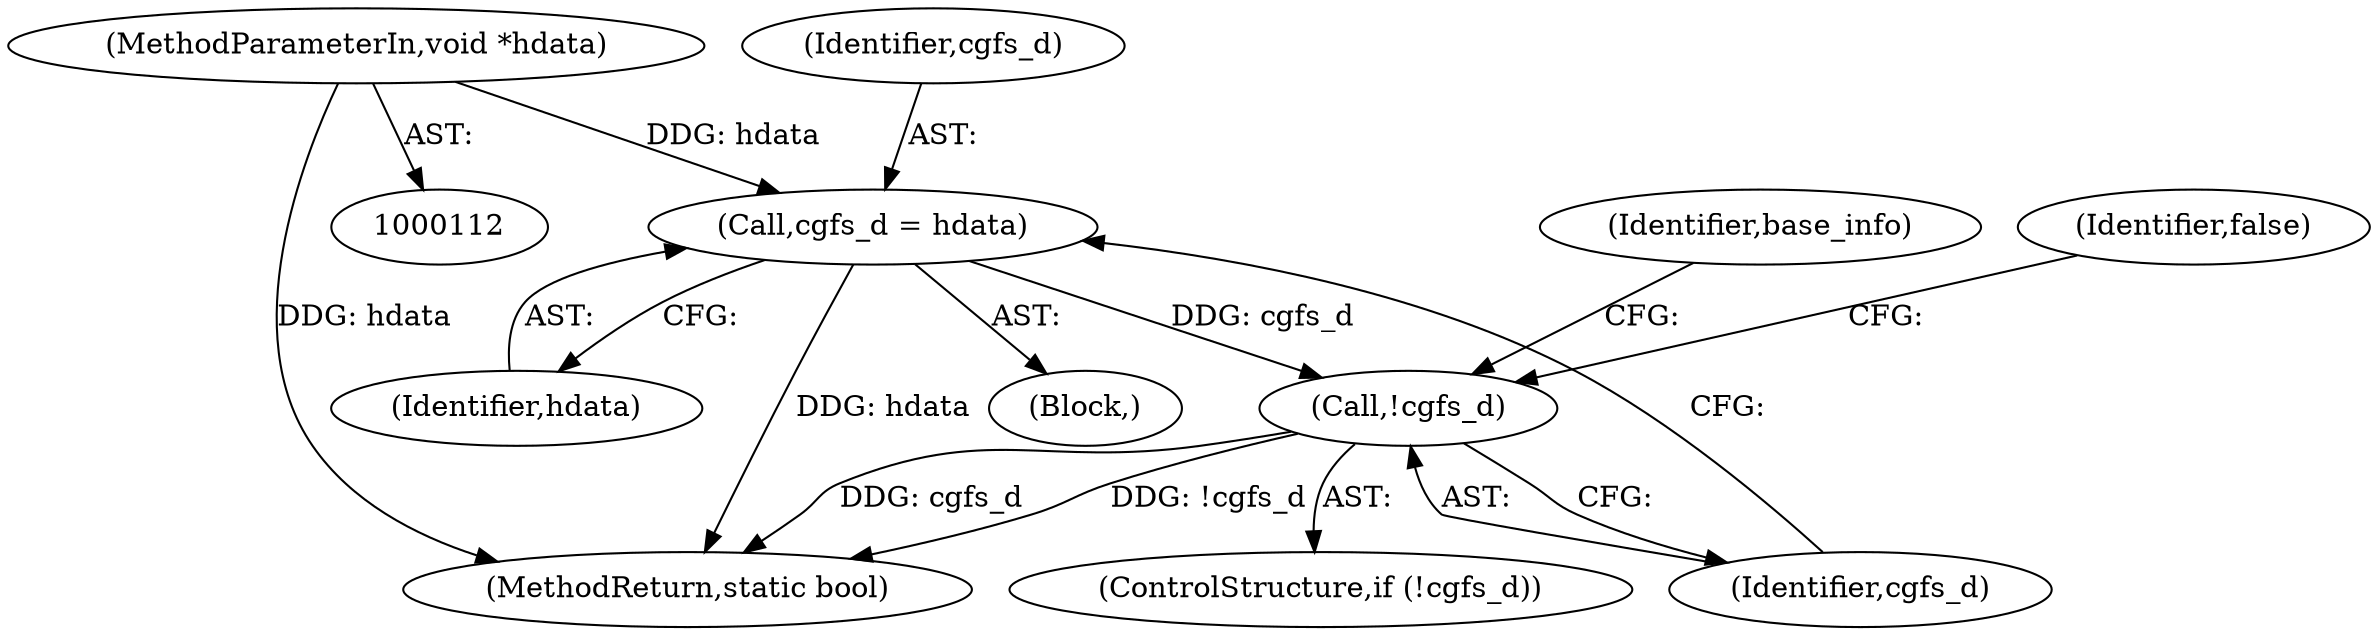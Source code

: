 digraph "0_lxc_592fd47a6245508b79fe6ac819fe6d3b2c1289be@pointer" {
"1000153" [label="(Call,cgfs_d = hdata)"];
"1000113" [label="(MethodParameterIn,void *hdata)"];
"1000157" [label="(Call,!cgfs_d)"];
"1000158" [label="(Identifier,cgfs_d)"];
"1000157" [label="(Call,!cgfs_d)"];
"1000113" [label="(MethodParameterIn,void *hdata)"];
"1000116" [label="(Block,)"];
"1000156" [label="(ControlStructure,if (!cgfs_d))"];
"1000160" [label="(Identifier,false)"];
"1000733" [label="(MethodReturn,static bool)"];
"1000154" [label="(Identifier,cgfs_d)"];
"1000153" [label="(Call,cgfs_d = hdata)"];
"1000155" [label="(Identifier,hdata)"];
"1000162" [label="(Identifier,base_info)"];
"1000153" -> "1000116"  [label="AST: "];
"1000153" -> "1000155"  [label="CFG: "];
"1000154" -> "1000153"  [label="AST: "];
"1000155" -> "1000153"  [label="AST: "];
"1000158" -> "1000153"  [label="CFG: "];
"1000153" -> "1000733"  [label="DDG: hdata"];
"1000113" -> "1000153"  [label="DDG: hdata"];
"1000153" -> "1000157"  [label="DDG: cgfs_d"];
"1000113" -> "1000112"  [label="AST: "];
"1000113" -> "1000733"  [label="DDG: hdata"];
"1000157" -> "1000156"  [label="AST: "];
"1000157" -> "1000158"  [label="CFG: "];
"1000158" -> "1000157"  [label="AST: "];
"1000160" -> "1000157"  [label="CFG: "];
"1000162" -> "1000157"  [label="CFG: "];
"1000157" -> "1000733"  [label="DDG: !cgfs_d"];
"1000157" -> "1000733"  [label="DDG: cgfs_d"];
}

